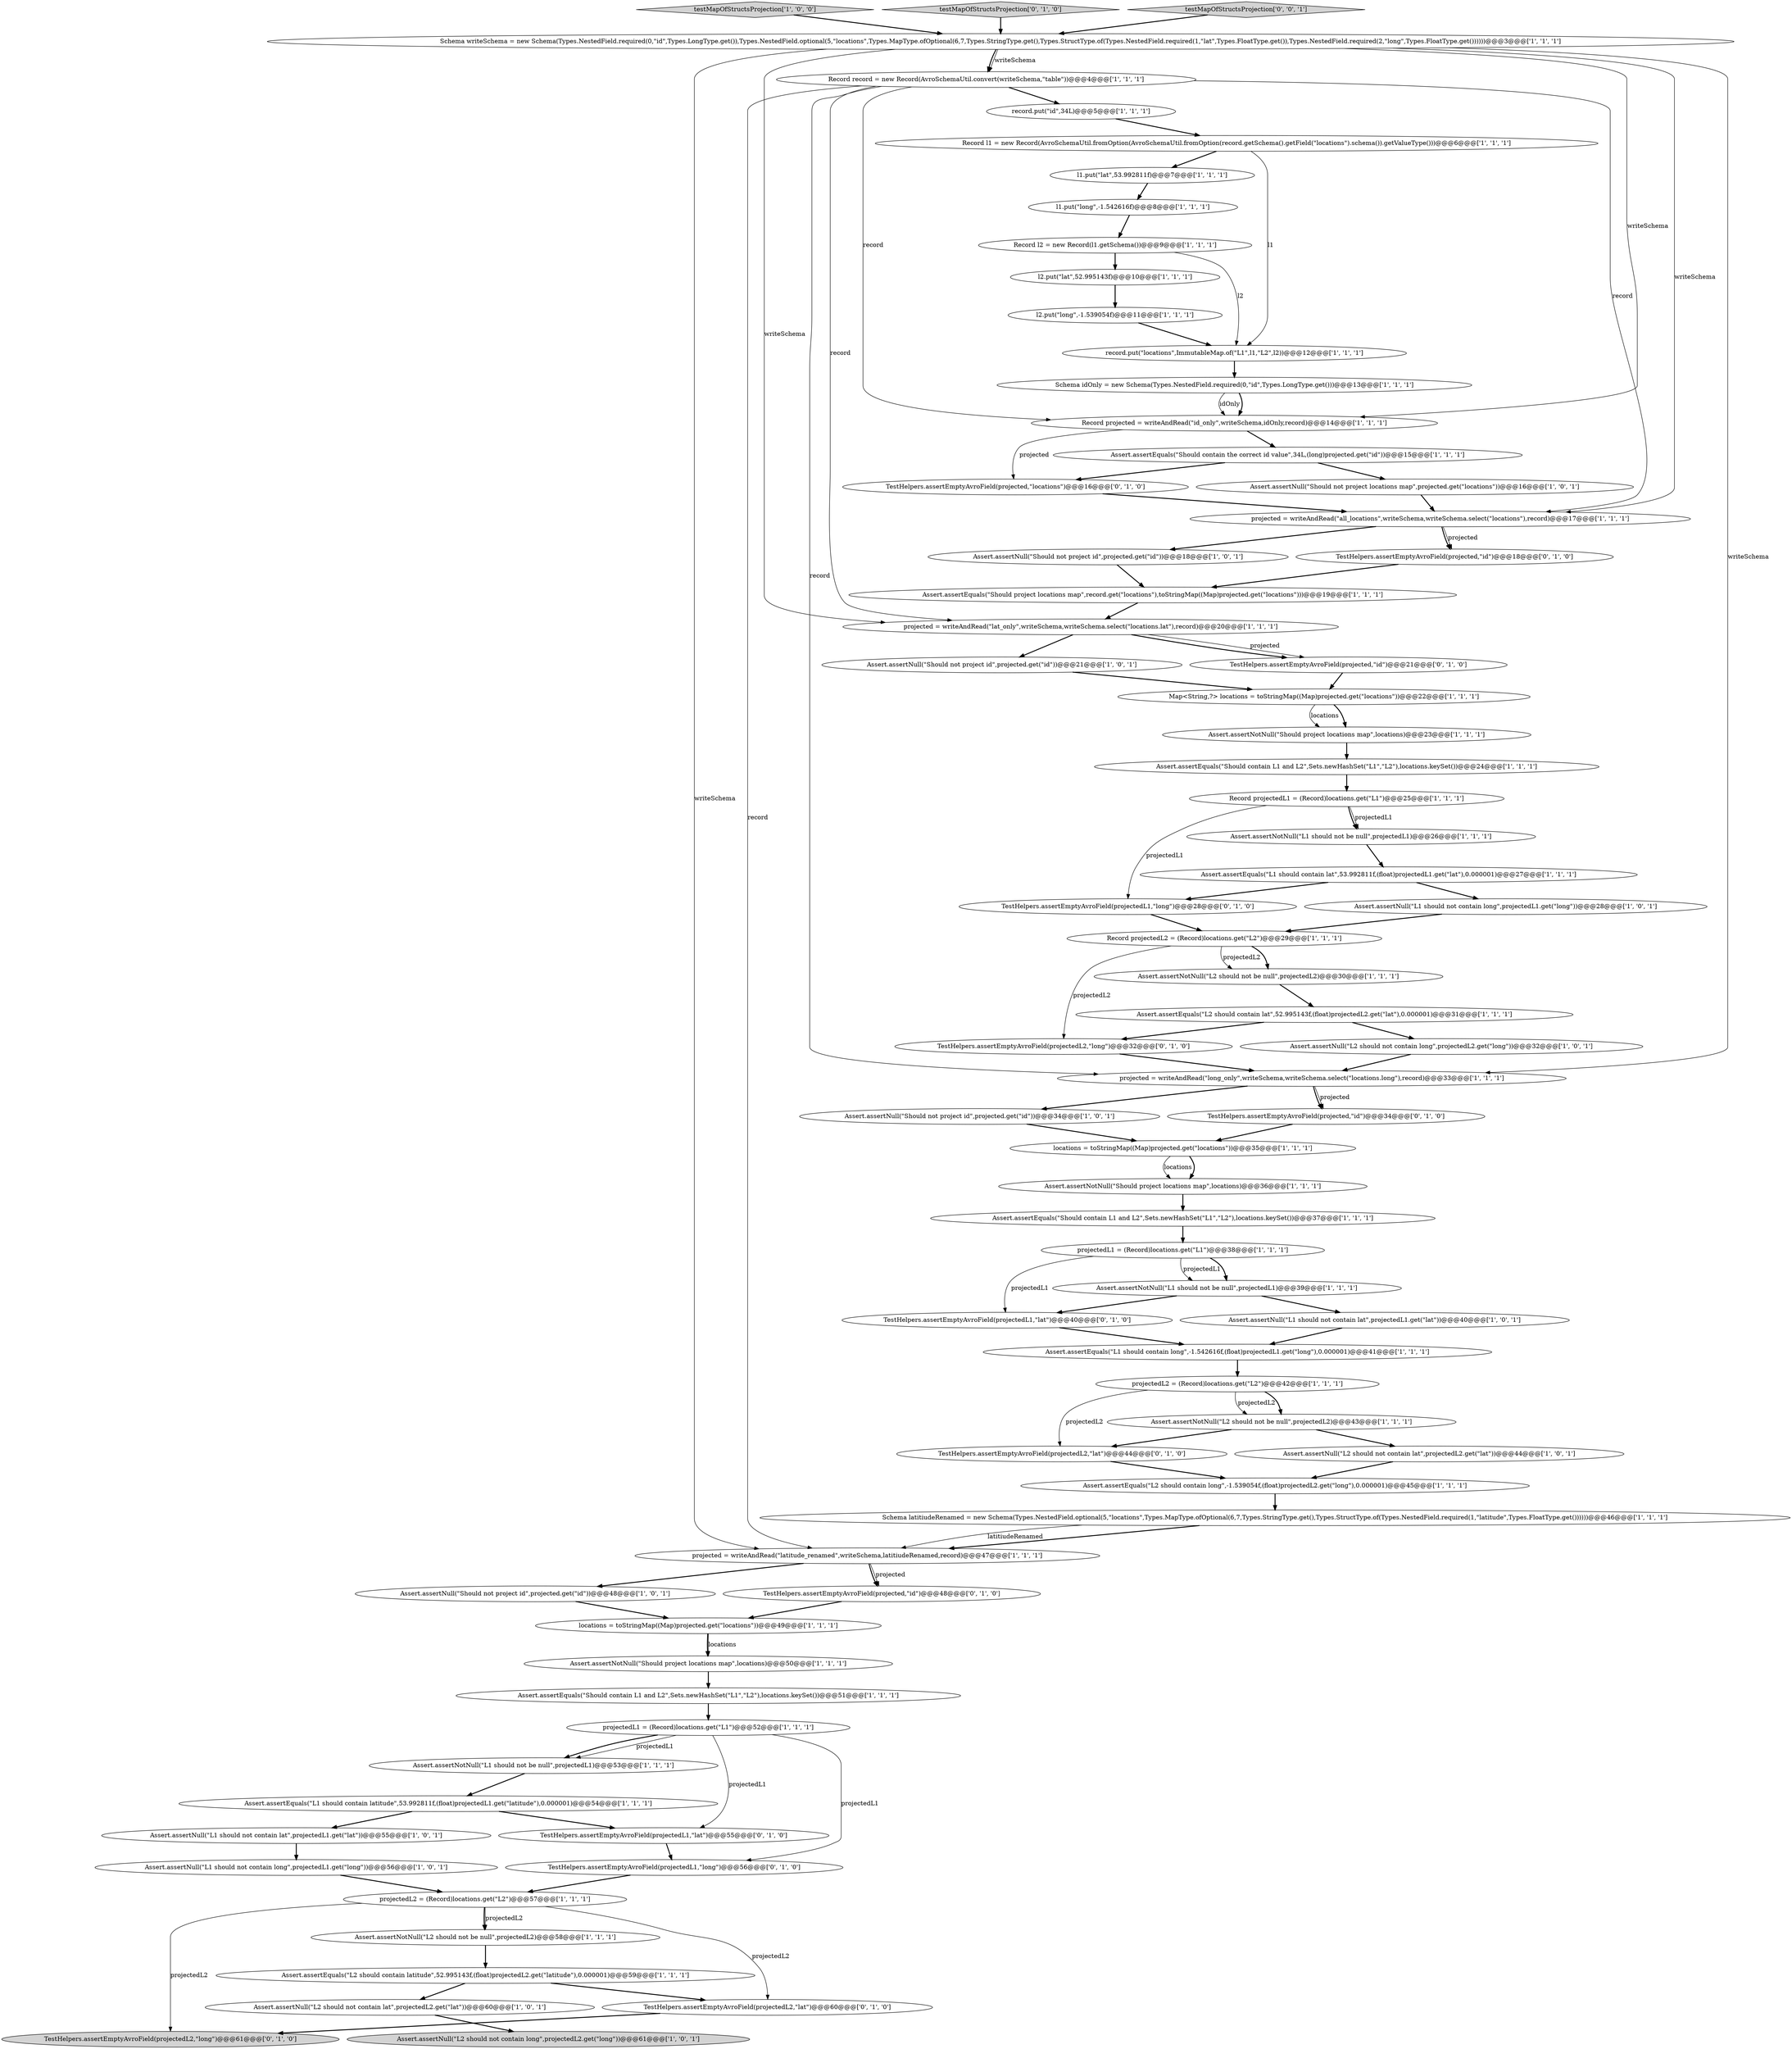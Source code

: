 digraph {
12 [style = filled, label = "Assert.assertEquals(\"L2 should contain lat\",52.995143f,(float)projectedL2.get(\"lat\"),0.000001)@@@31@@@['1', '1', '1']", fillcolor = white, shape = ellipse image = "AAA0AAABBB1BBB"];
49 [style = filled, label = "Schema writeSchema = new Schema(Types.NestedField.required(0,\"id\",Types.LongType.get()),Types.NestedField.optional(5,\"locations\",Types.MapType.ofOptional(6,7,Types.StringType.get(),Types.StructType.of(Types.NestedField.required(1,\"lat\",Types.FloatType.get()),Types.NestedField.required(2,\"long\",Types.FloatType.get())))))@@@3@@@['1', '1', '1']", fillcolor = white, shape = ellipse image = "AAA0AAABBB1BBB"];
26 [style = filled, label = "projectedL1 = (Record)locations.get(\"L1\")@@@38@@@['1', '1', '1']", fillcolor = white, shape = ellipse image = "AAA0AAABBB1BBB"];
69 [style = filled, label = "TestHelpers.assertEmptyAvroField(projectedL2,\"long\")@@@32@@@['0', '1', '0']", fillcolor = white, shape = ellipse image = "AAA0AAABBB2BBB"];
23 [style = filled, label = "Assert.assertEquals(\"Should contain L1 and L2\",Sets.newHashSet(\"L1\",\"L2\"),locations.keySet())@@@24@@@['1', '1', '1']", fillcolor = white, shape = ellipse image = "AAA0AAABBB1BBB"];
15 [style = filled, label = "l2.put(\"lat\",52.995143f)@@@10@@@['1', '1', '1']", fillcolor = white, shape = ellipse image = "AAA0AAABBB1BBB"];
8 [style = filled, label = "projected = writeAndRead(\"all_locations\",writeSchema,writeSchema.select(\"locations\"),record)@@@17@@@['1', '1', '1']", fillcolor = white, shape = ellipse image = "AAA0AAABBB1BBB"];
45 [style = filled, label = "Record projectedL1 = (Record)locations.get(\"L1\")@@@25@@@['1', '1', '1']", fillcolor = white, shape = ellipse image = "AAA0AAABBB1BBB"];
22 [style = filled, label = "Record projectedL2 = (Record)locations.get(\"L2\")@@@29@@@['1', '1', '1']", fillcolor = white, shape = ellipse image = "AAA0AAABBB1BBB"];
55 [style = filled, label = "Record l1 = new Record(AvroSchemaUtil.fromOption(AvroSchemaUtil.fromOption(record.getSchema().getField(\"locations\").schema()).getValueType()))@@@6@@@['1', '1', '1']", fillcolor = white, shape = ellipse image = "AAA0AAABBB1BBB"];
53 [style = filled, label = "projectedL2 = (Record)locations.get(\"L2\")@@@57@@@['1', '1', '1']", fillcolor = white, shape = ellipse image = "AAA0AAABBB1BBB"];
56 [style = filled, label = "projected = writeAndRead(\"long_only\",writeSchema,writeSchema.select(\"locations.long\"),record)@@@33@@@['1', '1', '1']", fillcolor = white, shape = ellipse image = "AAA0AAABBB1BBB"];
58 [style = filled, label = "l2.put(\"long\",-1.539054f)@@@11@@@['1', '1', '1']", fillcolor = white, shape = ellipse image = "AAA0AAABBB1BBB"];
13 [style = filled, label = "Assert.assertNull(\"Should not project id\",projected.get(\"id\"))@@@34@@@['1', '0', '1']", fillcolor = white, shape = ellipse image = "AAA0AAABBB1BBB"];
70 [style = filled, label = "TestHelpers.assertEmptyAvroField(projected,\"id\")@@@34@@@['0', '1', '0']", fillcolor = white, shape = ellipse image = "AAA0AAABBB2BBB"];
14 [style = filled, label = "projectedL1 = (Record)locations.get(\"L1\")@@@52@@@['1', '1', '1']", fillcolor = white, shape = ellipse image = "AAA0AAABBB1BBB"];
16 [style = filled, label = "Assert.assertEquals(\"L2 should contain latitude\",52.995143f,(float)projectedL2.get(\"latitude\"),0.000001)@@@59@@@['1', '1', '1']", fillcolor = white, shape = ellipse image = "AAA0AAABBB1BBB"];
30 [style = filled, label = "Assert.assertNotNull(\"L2 should not be null\",projectedL2)@@@30@@@['1', '1', '1']", fillcolor = white, shape = ellipse image = "AAA0AAABBB1BBB"];
41 [style = filled, label = "Assert.assertNull(\"L1 should not contain long\",projectedL1.get(\"long\"))@@@56@@@['1', '0', '1']", fillcolor = white, shape = ellipse image = "AAA0AAABBB1BBB"];
38 [style = filled, label = "Assert.assertNull(\"Should not project locations map\",projected.get(\"locations\"))@@@16@@@['1', '0', '1']", fillcolor = white, shape = ellipse image = "AAA0AAABBB1BBB"];
64 [style = filled, label = "TestHelpers.assertEmptyAvroField(projected,\"id\")@@@18@@@['0', '1', '0']", fillcolor = white, shape = ellipse image = "AAA0AAABBB2BBB"];
9 [style = filled, label = "Assert.assertNull(\"L2 should not contain long\",projectedL2.get(\"long\"))@@@32@@@['1', '0', '1']", fillcolor = white, shape = ellipse image = "AAA0AAABBB1BBB"];
73 [style = filled, label = "TestHelpers.assertEmptyAvroField(projectedL2,\"long\")@@@61@@@['0', '1', '0']", fillcolor = lightgray, shape = ellipse image = "AAA0AAABBB2BBB"];
7 [style = filled, label = "testMapOfStructsProjection['1', '0', '0']", fillcolor = lightgray, shape = diamond image = "AAA0AAABBB1BBB"];
27 [style = filled, label = "Assert.assertNull(\"Should not project id\",projected.get(\"id\"))@@@18@@@['1', '0', '1']", fillcolor = white, shape = ellipse image = "AAA0AAABBB1BBB"];
71 [style = filled, label = "TestHelpers.assertEmptyAvroField(projectedL2,\"lat\")@@@44@@@['0', '1', '0']", fillcolor = white, shape = ellipse image = "AAA0AAABBB2BBB"];
33 [style = filled, label = "Assert.assertEquals(\"L1 should contain lat\",53.992811f,(float)projectedL1.get(\"lat\"),0.000001)@@@27@@@['1', '1', '1']", fillcolor = white, shape = ellipse image = "AAA0AAABBB1BBB"];
37 [style = filled, label = "Assert.assertNotNull(\"L1 should not be null\",projectedL1)@@@39@@@['1', '1', '1']", fillcolor = white, shape = ellipse image = "AAA0AAABBB1BBB"];
43 [style = filled, label = "locations = toStringMap((Map)projected.get(\"locations\"))@@@35@@@['1', '1', '1']", fillcolor = white, shape = ellipse image = "AAA0AAABBB1BBB"];
36 [style = filled, label = "Assert.assertNull(\"L2 should not contain long\",projectedL2.get(\"long\"))@@@61@@@['1', '0', '1']", fillcolor = lightgray, shape = ellipse image = "AAA0AAABBB1BBB"];
29 [style = filled, label = "Assert.assertNull(\"Should not project id\",projected.get(\"id\"))@@@21@@@['1', '0', '1']", fillcolor = white, shape = ellipse image = "AAA0AAABBB1BBB"];
34 [style = filled, label = "Record l2 = new Record(l1.getSchema())@@@9@@@['1', '1', '1']", fillcolor = white, shape = ellipse image = "AAA0AAABBB1BBB"];
28 [style = filled, label = "locations = toStringMap((Map)projected.get(\"locations\"))@@@49@@@['1', '1', '1']", fillcolor = white, shape = ellipse image = "AAA0AAABBB1BBB"];
68 [style = filled, label = "TestHelpers.assertEmptyAvroField(projectedL1,\"lat\")@@@55@@@['0', '1', '0']", fillcolor = white, shape = ellipse image = "AAA0AAABBB2BBB"];
35 [style = filled, label = "projected = writeAndRead(\"lat_only\",writeSchema,writeSchema.select(\"locations.lat\"),record)@@@20@@@['1', '1', '1']", fillcolor = white, shape = ellipse image = "AAA0AAABBB1BBB"];
61 [style = filled, label = "TestHelpers.assertEmptyAvroField(projected,\"id\")@@@21@@@['0', '1', '0']", fillcolor = white, shape = ellipse image = "AAA0AAABBB2BBB"];
31 [style = filled, label = "Assert.assertNotNull(\"Should project locations map\",locations)@@@50@@@['1', '1', '1']", fillcolor = white, shape = ellipse image = "AAA0AAABBB1BBB"];
60 [style = filled, label = "TestHelpers.assertEmptyAvroField(projectedL1,\"long\")@@@56@@@['0', '1', '0']", fillcolor = white, shape = ellipse image = "AAA0AAABBB2BBB"];
51 [style = filled, label = "Assert.assertEquals(\"Should project locations map\",record.get(\"locations\"),toStringMap((Map)projected.get(\"locations\")))@@@19@@@['1', '1', '1']", fillcolor = white, shape = ellipse image = "AAA0AAABBB1BBB"];
11 [style = filled, label = "Assert.assertEquals(\"Should contain the correct id value\",34L,(long)projected.get(\"id\"))@@@15@@@['1', '1', '1']", fillcolor = white, shape = ellipse image = "AAA0AAABBB1BBB"];
24 [style = filled, label = "record.put(\"locations\",ImmutableMap.of(\"L1\",l1,\"L2\",l2))@@@12@@@['1', '1', '1']", fillcolor = white, shape = ellipse image = "AAA0AAABBB1BBB"];
59 [style = filled, label = "Record record = new Record(AvroSchemaUtil.convert(writeSchema,\"table\"))@@@4@@@['1', '1', '1']", fillcolor = white, shape = ellipse image = "AAA0AAABBB1BBB"];
62 [style = filled, label = "testMapOfStructsProjection['0', '1', '0']", fillcolor = lightgray, shape = diamond image = "AAA0AAABBB2BBB"];
46 [style = filled, label = "Assert.assertNotNull(\"L2 should not be null\",projectedL2)@@@43@@@['1', '1', '1']", fillcolor = white, shape = ellipse image = "AAA0AAABBB1BBB"];
0 [style = filled, label = "l1.put(\"lat\",53.992811f)@@@7@@@['1', '1', '1']", fillcolor = white, shape = ellipse image = "AAA0AAABBB1BBB"];
32 [style = filled, label = "Assert.assertEquals(\"L1 should contain latitude\",53.992811f,(float)projectedL1.get(\"latitude\"),0.000001)@@@54@@@['1', '1', '1']", fillcolor = white, shape = ellipse image = "AAA0AAABBB1BBB"];
20 [style = filled, label = "Assert.assertEquals(\"Should contain L1 and L2\",Sets.newHashSet(\"L1\",\"L2\"),locations.keySet())@@@51@@@['1', '1', '1']", fillcolor = white, shape = ellipse image = "AAA0AAABBB1BBB"];
3 [style = filled, label = "Assert.assertNotNull(\"L2 should not be null\",projectedL2)@@@58@@@['1', '1', '1']", fillcolor = white, shape = ellipse image = "AAA0AAABBB1BBB"];
10 [style = filled, label = "Assert.assertNull(\"Should not project id\",projected.get(\"id\"))@@@48@@@['1', '0', '1']", fillcolor = white, shape = ellipse image = "AAA0AAABBB1BBB"];
52 [style = filled, label = "projectedL2 = (Record)locations.get(\"L2\")@@@42@@@['1', '1', '1']", fillcolor = white, shape = ellipse image = "AAA0AAABBB1BBB"];
63 [style = filled, label = "TestHelpers.assertEmptyAvroField(projectedL2,\"lat\")@@@60@@@['0', '1', '0']", fillcolor = white, shape = ellipse image = "AAA0AAABBB2BBB"];
67 [style = filled, label = "TestHelpers.assertEmptyAvroField(projectedL1,\"lat\")@@@40@@@['0', '1', '0']", fillcolor = white, shape = ellipse image = "AAA0AAABBB2BBB"];
5 [style = filled, label = "Assert.assertEquals(\"L2 should contain long\",-1.539054f,(float)projectedL2.get(\"long\"),0.000001)@@@45@@@['1', '1', '1']", fillcolor = white, shape = ellipse image = "AAA0AAABBB1BBB"];
2 [style = filled, label = "Assert.assertNotNull(\"L1 should not be null\",projectedL1)@@@53@@@['1', '1', '1']", fillcolor = white, shape = ellipse image = "AAA0AAABBB1BBB"];
39 [style = filled, label = "Assert.assertNull(\"L1 should not contain long\",projectedL1.get(\"long\"))@@@28@@@['1', '0', '1']", fillcolor = white, shape = ellipse image = "AAA0AAABBB1BBB"];
72 [style = filled, label = "TestHelpers.assertEmptyAvroField(projected,\"id\")@@@48@@@['0', '1', '0']", fillcolor = white, shape = ellipse image = "AAA0AAABBB2BBB"];
50 [style = filled, label = "Assert.assertNull(\"L2 should not contain lat\",projectedL2.get(\"lat\"))@@@60@@@['1', '0', '1']", fillcolor = white, shape = ellipse image = "AAA0AAABBB1BBB"];
19 [style = filled, label = "l1.put(\"long\",-1.542616f)@@@8@@@['1', '1', '1']", fillcolor = white, shape = ellipse image = "AAA0AAABBB1BBB"];
48 [style = filled, label = "Map<String,?> locations = toStringMap((Map)projected.get(\"locations\"))@@@22@@@['1', '1', '1']", fillcolor = white, shape = ellipse image = "AAA0AAABBB1BBB"];
42 [style = filled, label = "Assert.assertEquals(\"Should contain L1 and L2\",Sets.newHashSet(\"L1\",\"L2\"),locations.keySet())@@@37@@@['1', '1', '1']", fillcolor = white, shape = ellipse image = "AAA0AAABBB1BBB"];
21 [style = filled, label = "Assert.assertNotNull(\"Should project locations map\",locations)@@@23@@@['1', '1', '1']", fillcolor = white, shape = ellipse image = "AAA0AAABBB1BBB"];
54 [style = filled, label = "Assert.assertNull(\"L1 should not contain lat\",projectedL1.get(\"lat\"))@@@40@@@['1', '0', '1']", fillcolor = white, shape = ellipse image = "AAA0AAABBB1BBB"];
57 [style = filled, label = "Assert.assertNotNull(\"L1 should not be null\",projectedL1)@@@26@@@['1', '1', '1']", fillcolor = white, shape = ellipse image = "AAA0AAABBB1BBB"];
65 [style = filled, label = "TestHelpers.assertEmptyAvroField(projected,\"locations\")@@@16@@@['0', '1', '0']", fillcolor = white, shape = ellipse image = "AAA0AAABBB2BBB"];
1 [style = filled, label = "Assert.assertNull(\"L1 should not contain lat\",projectedL1.get(\"lat\"))@@@55@@@['1', '0', '1']", fillcolor = white, shape = ellipse image = "AAA0AAABBB1BBB"];
44 [style = filled, label = "Assert.assertNotNull(\"Should project locations map\",locations)@@@36@@@['1', '1', '1']", fillcolor = white, shape = ellipse image = "AAA0AAABBB1BBB"];
40 [style = filled, label = "Assert.assertNull(\"L2 should not contain lat\",projectedL2.get(\"lat\"))@@@44@@@['1', '0', '1']", fillcolor = white, shape = ellipse image = "AAA0AAABBB1BBB"];
4 [style = filled, label = "Schema idOnly = new Schema(Types.NestedField.required(0,\"id\",Types.LongType.get()))@@@13@@@['1', '1', '1']", fillcolor = white, shape = ellipse image = "AAA0AAABBB1BBB"];
18 [style = filled, label = "record.put(\"id\",34L)@@@5@@@['1', '1', '1']", fillcolor = white, shape = ellipse image = "AAA0AAABBB1BBB"];
25 [style = filled, label = "Schema latitiudeRenamed = new Schema(Types.NestedField.optional(5,\"locations\",Types.MapType.ofOptional(6,7,Types.StringType.get(),Types.StructType.of(Types.NestedField.required(1,\"latitude\",Types.FloatType.get())))))@@@46@@@['1', '1', '1']", fillcolor = white, shape = ellipse image = "AAA0AAABBB1BBB"];
74 [style = filled, label = "testMapOfStructsProjection['0', '0', '1']", fillcolor = lightgray, shape = diamond image = "AAA0AAABBB3BBB"];
6 [style = filled, label = "Record projected = writeAndRead(\"id_only\",writeSchema,idOnly,record)@@@14@@@['1', '1', '1']", fillcolor = white, shape = ellipse image = "AAA0AAABBB1BBB"];
17 [style = filled, label = "projected = writeAndRead(\"latitude_renamed\",writeSchema,latitiudeRenamed,record)@@@47@@@['1', '1', '1']", fillcolor = white, shape = ellipse image = "AAA0AAABBB1BBB"];
47 [style = filled, label = "Assert.assertEquals(\"L1 should contain long\",-1.542616f,(float)projectedL1.get(\"long\"),0.000001)@@@41@@@['1', '1', '1']", fillcolor = white, shape = ellipse image = "AAA0AAABBB1BBB"];
66 [style = filled, label = "TestHelpers.assertEmptyAvroField(projectedL1,\"long\")@@@28@@@['0', '1', '0']", fillcolor = white, shape = ellipse image = "AAA0AAABBB2BBB"];
72->28 [style = bold, label=""];
4->6 [style = bold, label=""];
61->48 [style = bold, label=""];
53->3 [style = bold, label=""];
44->42 [style = bold, label=""];
38->8 [style = bold, label=""];
32->68 [style = bold, label=""];
4->6 [style = solid, label="idOnly"];
49->56 [style = solid, label="writeSchema"];
68->60 [style = bold, label=""];
74->49 [style = bold, label=""];
49->35 [style = solid, label="writeSchema"];
69->56 [style = bold, label=""];
37->67 [style = bold, label=""];
10->28 [style = bold, label=""];
25->17 [style = bold, label=""];
56->70 [style = bold, label=""];
46->40 [style = bold, label=""];
71->5 [style = bold, label=""];
41->53 [style = bold, label=""];
53->73 [style = solid, label="projectedL2"];
59->8 [style = solid, label="record"];
58->24 [style = bold, label=""];
59->6 [style = solid, label="record"];
39->22 [style = bold, label=""];
43->44 [style = bold, label=""];
14->2 [style = solid, label="projectedL1"];
22->30 [style = bold, label=""];
66->22 [style = bold, label=""];
34->15 [style = bold, label=""];
37->54 [style = bold, label=""];
63->73 [style = bold, label=""];
16->50 [style = bold, label=""];
64->51 [style = bold, label=""];
6->11 [style = bold, label=""];
26->37 [style = solid, label="projectedL1"];
60->53 [style = bold, label=""];
0->19 [style = bold, label=""];
59->56 [style = solid, label="record"];
55->0 [style = bold, label=""];
13->43 [style = bold, label=""];
53->63 [style = solid, label="projectedL2"];
8->27 [style = bold, label=""];
32->1 [style = bold, label=""];
12->9 [style = bold, label=""];
29->48 [style = bold, label=""];
49->59 [style = solid, label="writeSchema"];
35->61 [style = bold, label=""];
2->32 [style = bold, label=""];
25->17 [style = solid, label="latitiudeRenamed"];
45->57 [style = solid, label="projectedL1"];
49->6 [style = solid, label="writeSchema"];
42->26 [style = bold, label=""];
52->46 [style = solid, label="projectedL2"];
59->17 [style = solid, label="record"];
53->3 [style = solid, label="projectedL2"];
11->65 [style = bold, label=""];
50->36 [style = bold, label=""];
40->5 [style = bold, label=""];
48->21 [style = bold, label=""];
7->49 [style = bold, label=""];
6->65 [style = solid, label="projected"];
49->59 [style = bold, label=""];
23->45 [style = bold, label=""];
14->68 [style = solid, label="projectedL1"];
52->46 [style = bold, label=""];
14->60 [style = solid, label="projectedL1"];
48->21 [style = solid, label="locations"];
49->8 [style = solid, label="writeSchema"];
59->35 [style = solid, label="record"];
35->61 [style = solid, label="projected"];
24->4 [style = bold, label=""];
46->71 [style = bold, label=""];
33->66 [style = bold, label=""];
56->70 [style = solid, label="projected"];
19->34 [style = bold, label=""];
56->13 [style = bold, label=""];
11->38 [style = bold, label=""];
9->56 [style = bold, label=""];
8->64 [style = solid, label="projected"];
47->52 [style = bold, label=""];
51->35 [style = bold, label=""];
65->8 [style = bold, label=""];
70->43 [style = bold, label=""];
30->12 [style = bold, label=""];
31->20 [style = bold, label=""];
12->69 [style = bold, label=""];
16->63 [style = bold, label=""];
14->2 [style = bold, label=""];
67->47 [style = bold, label=""];
52->71 [style = solid, label="projectedL2"];
3->16 [style = bold, label=""];
18->55 [style = bold, label=""];
17->72 [style = bold, label=""];
55->24 [style = solid, label="l1"];
45->57 [style = bold, label=""];
28->31 [style = bold, label=""];
15->58 [style = bold, label=""];
62->49 [style = bold, label=""];
34->24 [style = solid, label="l2"];
17->72 [style = solid, label="projected"];
28->31 [style = solid, label="locations"];
8->64 [style = bold, label=""];
43->44 [style = solid, label="locations"];
45->66 [style = solid, label="projectedL1"];
1->41 [style = bold, label=""];
57->33 [style = bold, label=""];
27->51 [style = bold, label=""];
33->39 [style = bold, label=""];
5->25 [style = bold, label=""];
26->67 [style = solid, label="projectedL1"];
35->29 [style = bold, label=""];
22->69 [style = solid, label="projectedL2"];
54->47 [style = bold, label=""];
59->18 [style = bold, label=""];
49->17 [style = solid, label="writeSchema"];
26->37 [style = bold, label=""];
21->23 [style = bold, label=""];
20->14 [style = bold, label=""];
17->10 [style = bold, label=""];
22->30 [style = solid, label="projectedL2"];
}
